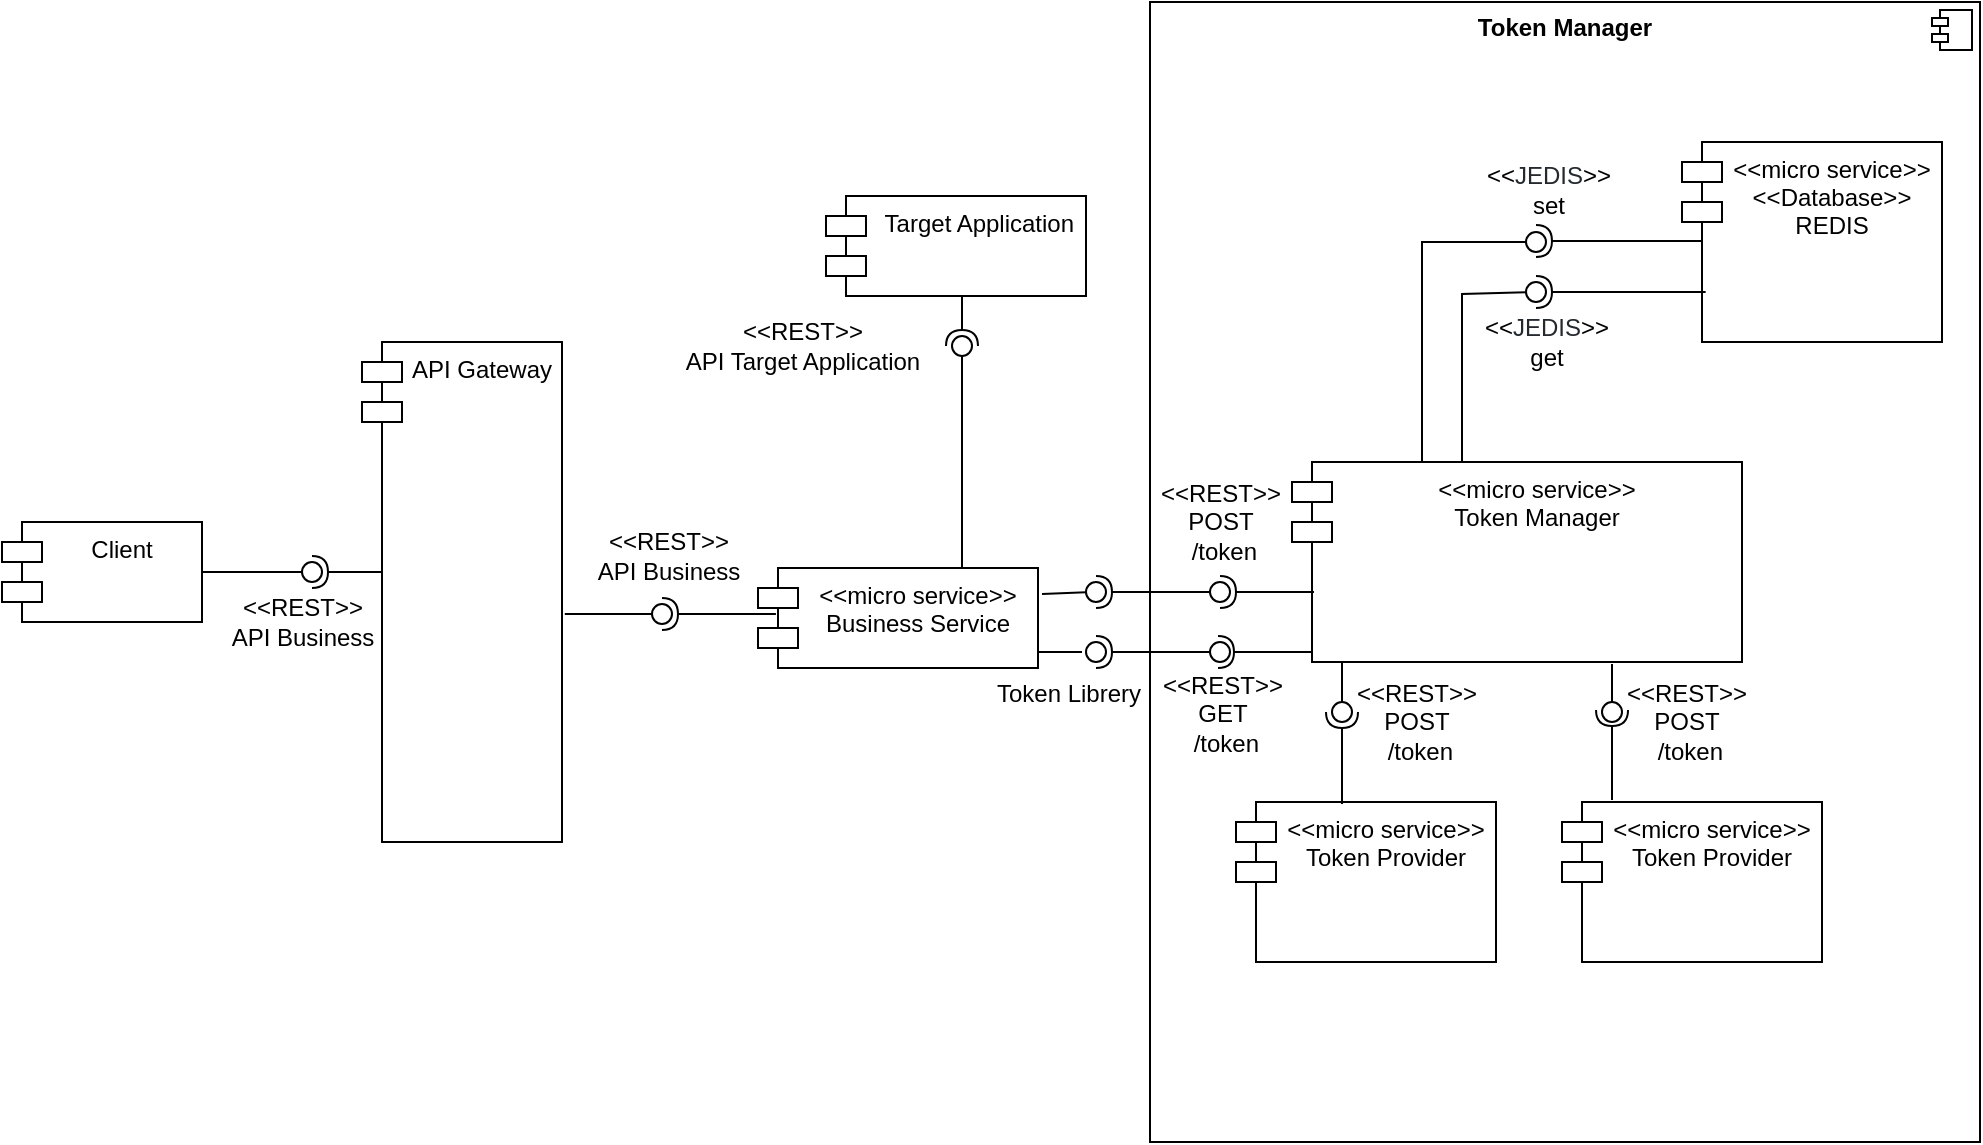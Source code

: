 <mxfile version="13.5.1" type="device"><diagram name="Page-1" id="e7e014a7-5840-1c2e-5031-d8a46d1fe8dd"><mxGraphModel dx="1435" dy="737" grid="1" gridSize="10" guides="1" tooltips="1" connect="1" arrows="1" fold="1" page="1" pageScale="1" pageWidth="1169" pageHeight="826" background="#ffffff" math="0" shadow="0"><root><mxCell id="0"/><mxCell id="1" parent="0"/><mxCell id="ep5aDFL8f_mLijWdfkqr-1" value="&lt;p style=&quot;margin: 0px ; margin-top: 6px ; text-align: center&quot;&gt;&lt;b&gt;Token Manager&lt;/b&gt;&lt;/p&gt;" style="align=left;overflow=fill;html=1;dropTarget=0;" vertex="1" parent="1"><mxGeometry x="624" y="107" width="415" height="570" as="geometry"/></mxCell><mxCell id="ep5aDFL8f_mLijWdfkqr-2" value="" style="shape=component;jettyWidth=8;jettyHeight=4;" vertex="1" parent="ep5aDFL8f_mLijWdfkqr-1"><mxGeometry x="1" width="20" height="20" relative="1" as="geometry"><mxPoint x="-24" y="4" as="offset"/></mxGeometry></mxCell><mxCell id="28RY0pmiVyywbhtxv_a_-41" value="API Gateway" style="shape=module;align=left;spacingLeft=20;align=center;verticalAlign=top;" parent="1" vertex="1"><mxGeometry x="230" y="277" width="100" height="250" as="geometry"/></mxCell><mxCell id="28RY0pmiVyywbhtxv_a_-42" value="&lt;&lt;micro service&gt;&gt;&#10;Token Manager" style="shape=module;align=left;spacingLeft=20;align=center;verticalAlign=top;" parent="1" vertex="1"><mxGeometry x="695" y="337" width="225" height="100" as="geometry"/></mxCell><mxCell id="28RY0pmiVyywbhtxv_a_-43" value="&lt;&lt;micro service&gt;&gt;&#10;Token Provider" style="shape=module;align=left;spacingLeft=20;align=center;verticalAlign=top;" parent="1" vertex="1"><mxGeometry x="667" y="507" width="130" height="80" as="geometry"/></mxCell><mxCell id="28RY0pmiVyywbhtxv_a_-44" value="&lt;&lt;micro service&gt;&gt;&#10;Token Provider" style="shape=module;align=left;spacingLeft=20;align=center;verticalAlign=top;" parent="1" vertex="1"><mxGeometry x="830" y="507" width="130" height="80" as="geometry"/></mxCell><mxCell id="28RY0pmiVyywbhtxv_a_-45" value="&lt;&lt;micro service&gt;&gt;&#10;&lt;&lt;Database&gt;&gt;&#10;REDIS" style="shape=module;align=left;spacingLeft=20;align=center;verticalAlign=top;" parent="1" vertex="1"><mxGeometry x="890" y="177" width="130" height="100" as="geometry"/></mxCell><mxCell id="28RY0pmiVyywbhtxv_a_-61" value="" style="rounded=0;orthogonalLoop=1;jettySize=auto;html=1;endArrow=none;endFill=0;" parent="1" target="28RY0pmiVyywbhtxv_a_-63" edge="1"><mxGeometry relative="1" as="geometry"><mxPoint x="780" y="337" as="sourcePoint"/><Array as="points"><mxPoint x="780" y="253"/></Array></mxGeometry></mxCell><mxCell id="28RY0pmiVyywbhtxv_a_-62" value="" style="rounded=0;orthogonalLoop=1;jettySize=auto;html=1;endArrow=halfCircle;endFill=0;entryX=0.5;entryY=0.5;entryDx=0;entryDy=0;endSize=6;strokeWidth=1;exitX=0.091;exitY=0.75;exitDx=0;exitDy=0;exitPerimeter=0;" parent="1" source="28RY0pmiVyywbhtxv_a_-45" target="28RY0pmiVyywbhtxv_a_-63" edge="1"><mxGeometry relative="1" as="geometry"><mxPoint x="830" y="252" as="sourcePoint"/></mxGeometry></mxCell><mxCell id="28RY0pmiVyywbhtxv_a_-63" value="" style="ellipse;whiteSpace=wrap;html=1;fontFamily=Helvetica;fontSize=12;fontColor=#000000;align=center;strokeColor=#000000;fillColor=#ffffff;points=[];aspect=fixed;resizable=0;" parent="1" vertex="1"><mxGeometry x="812" y="247" width="10" height="10" as="geometry"/></mxCell><mxCell id="28RY0pmiVyywbhtxv_a_-64" value="" style="rounded=0;orthogonalLoop=1;jettySize=auto;html=1;endArrow=none;endFill=0;" parent="1" target="28RY0pmiVyywbhtxv_a_-66" edge="1"><mxGeometry relative="1" as="geometry"><mxPoint x="760" y="337" as="sourcePoint"/><Array as="points"><mxPoint x="760" y="227"/></Array></mxGeometry></mxCell><mxCell id="28RY0pmiVyywbhtxv_a_-79" value="" style="rounded=0;orthogonalLoop=1;jettySize=auto;html=1;endArrow=none;endFill=0;" parent="1" target="28RY0pmiVyywbhtxv_a_-81" edge="1"><mxGeometry relative="1" as="geometry"><mxPoint x="720" y="437" as="sourcePoint"/></mxGeometry></mxCell><mxCell id="28RY0pmiVyywbhtxv_a_-80" value="" style="rounded=0;orthogonalLoop=1;jettySize=auto;html=1;endArrow=halfCircle;endFill=0;entryX=0.5;entryY=0.5;entryDx=0;entryDy=0;endSize=6;strokeWidth=1;" parent="1" target="28RY0pmiVyywbhtxv_a_-81" edge="1"><mxGeometry relative="1" as="geometry"><mxPoint x="720" y="508" as="sourcePoint"/></mxGeometry></mxCell><mxCell id="28RY0pmiVyywbhtxv_a_-81" value="" style="ellipse;whiteSpace=wrap;html=1;fontFamily=Helvetica;fontSize=12;fontColor=#000000;align=center;strokeColor=#000000;fillColor=#ffffff;points=[];aspect=fixed;resizable=0;" parent="1" vertex="1"><mxGeometry x="715" y="457" width="10" height="10" as="geometry"/></mxCell><mxCell id="28RY0pmiVyywbhtxv_a_-108" value="" style="rounded=0;orthogonalLoop=1;jettySize=auto;html=1;endArrow=none;endFill=0;" parent="1" target="28RY0pmiVyywbhtxv_a_-110" edge="1"><mxGeometry relative="1" as="geometry"><mxPoint x="610" y="402" as="sourcePoint"/></mxGeometry></mxCell><mxCell id="28RY0pmiVyywbhtxv_a_-109" value="" style="rounded=0;orthogonalLoop=1;jettySize=auto;html=1;endArrow=halfCircle;endFill=0;entryX=0.5;entryY=0.5;entryDx=0;entryDy=0;endSize=6;strokeWidth=1;" parent="1" target="28RY0pmiVyywbhtxv_a_-110" edge="1"><mxGeometry relative="1" as="geometry"><mxPoint x="706" y="402" as="sourcePoint"/></mxGeometry></mxCell><mxCell id="28RY0pmiVyywbhtxv_a_-110" value="" style="ellipse;whiteSpace=wrap;html=1;fontFamily=Helvetica;fontSize=12;fontColor=#000000;align=center;strokeColor=#000000;fillColor=#ffffff;points=[];aspect=fixed;resizable=0;" parent="1" vertex="1"><mxGeometry x="654" y="397" width="10" height="10" as="geometry"/></mxCell><mxCell id="28RY0pmiVyywbhtxv_a_-114" value="" style="rounded=0;orthogonalLoop=1;jettySize=auto;html=1;endArrow=none;endFill=0;" parent="1" target="28RY0pmiVyywbhtxv_a_-116" edge="1"><mxGeometry relative="1" as="geometry"><mxPoint x="610" y="432" as="sourcePoint"/></mxGeometry></mxCell><mxCell id="28RY0pmiVyywbhtxv_a_-115" value="" style="rounded=0;orthogonalLoop=1;jettySize=auto;html=1;endArrow=halfCircle;endFill=0;entryX=0.5;entryY=0.5;entryDx=0;entryDy=0;endSize=6;strokeWidth=1;exitX=0.044;exitY=0.95;exitDx=0;exitDy=0;exitPerimeter=0;" parent="1" source="28RY0pmiVyywbhtxv_a_-42" edge="1"><mxGeometry relative="1" as="geometry"><mxPoint x="680" y="432" as="sourcePoint"/><mxPoint x="658" y="432" as="targetPoint"/></mxGeometry></mxCell><mxCell id="28RY0pmiVyywbhtxv_a_-116" value="" style="ellipse;whiteSpace=wrap;html=1;fontFamily=Helvetica;fontSize=12;fontColor=#000000;align=center;strokeColor=#000000;fillColor=#ffffff;points=[];aspect=fixed;resizable=0;" parent="1" vertex="1"><mxGeometry x="654" y="427" width="10" height="10" as="geometry"/></mxCell><mxCell id="28RY0pmiVyywbhtxv_a_-117" value="" style="rounded=0;orthogonalLoop=1;jettySize=auto;html=1;endArrow=none;endFill=0;exitX=1;exitY=0.5;exitDx=0;exitDy=0;" parent="1" source="28RY0pmiVyywbhtxv_a_-120" target="28RY0pmiVyywbhtxv_a_-119" edge="1"><mxGeometry relative="1" as="geometry"><mxPoint x="210" y="392" as="sourcePoint"/></mxGeometry></mxCell><mxCell id="28RY0pmiVyywbhtxv_a_-118" value="" style="rounded=0;orthogonalLoop=1;jettySize=auto;html=1;endArrow=halfCircle;endFill=0;entryX=0.5;entryY=0.5;entryDx=0;entryDy=0;endSize=6;strokeWidth=1;" parent="1" target="28RY0pmiVyywbhtxv_a_-119" edge="1"><mxGeometry relative="1" as="geometry"><mxPoint x="240" y="392" as="sourcePoint"/></mxGeometry></mxCell><mxCell id="28RY0pmiVyywbhtxv_a_-119" value="" style="ellipse;whiteSpace=wrap;html=1;fontFamily=Helvetica;fontSize=12;fontColor=#000000;align=center;strokeColor=#000000;fillColor=#ffffff;points=[];aspect=fixed;resizable=0;" parent="1" vertex="1"><mxGeometry x="200" y="387" width="10" height="10" as="geometry"/></mxCell><mxCell id="28RY0pmiVyywbhtxv_a_-120" value="Client" style="shape=module;align=left;spacingLeft=20;align=center;verticalAlign=top;" parent="1" vertex="1"><mxGeometry x="50" y="367" width="100" height="50" as="geometry"/></mxCell><mxCell id="28RY0pmiVyywbhtxv_a_-121" value="&amp;lt;&amp;lt;REST&amp;gt;&amp;gt;&lt;br&gt;POST&lt;br&gt;&amp;nbsp;/token" style="text;html=1;resizable=0;autosize=1;align=center;verticalAlign=middle;points=[];fillColor=none;strokeColor=none;rounded=0;" parent="1" vertex="1"><mxGeometry x="619" y="347" width="80" height="40" as="geometry"/></mxCell><mxCell id="28RY0pmiVyywbhtxv_a_-123" value="&amp;lt;&amp;lt;REST&amp;gt;&amp;gt;&lt;br&gt;GET&lt;br&gt;&amp;nbsp;/token" style="text;html=1;resizable=0;autosize=1;align=center;verticalAlign=middle;points=[];fillColor=none;strokeColor=none;rounded=0;" parent="1" vertex="1"><mxGeometry x="620" y="443" width="80" height="40" as="geometry"/></mxCell><mxCell id="28RY0pmiVyywbhtxv_a_-124" value="&amp;lt;&amp;lt;REST&amp;gt;&amp;gt;&lt;br&gt;POST&lt;br&gt;&amp;nbsp;/token" style="text;html=1;resizable=0;autosize=1;align=center;verticalAlign=middle;points=[];fillColor=none;strokeColor=none;rounded=0;" parent="1" vertex="1"><mxGeometry x="717" y="447" width="80" height="40" as="geometry"/></mxCell><mxCell id="28RY0pmiVyywbhtxv_a_-140" value="&amp;lt;&amp;lt;REST&amp;gt;&amp;gt;&lt;br&gt;POST&lt;br&gt;&amp;nbsp;/token" style="text;html=1;resizable=0;autosize=1;align=center;verticalAlign=middle;points=[];fillColor=none;strokeColor=none;rounded=0;" parent="1" vertex="1"><mxGeometry x="852" y="447" width="80" height="40" as="geometry"/></mxCell><mxCell id="28RY0pmiVyywbhtxv_a_-146" value="" style="rounded=0;orthogonalLoop=1;jettySize=auto;html=1;endArrow=none;endFill=0;" parent="1" target="28RY0pmiVyywbhtxv_a_-148" edge="1"><mxGeometry relative="1" as="geometry"><mxPoint x="855" y="438" as="sourcePoint"/></mxGeometry></mxCell><mxCell id="28RY0pmiVyywbhtxv_a_-148" value="" style="ellipse;whiteSpace=wrap;html=1;fontFamily=Helvetica;fontSize=12;fontColor=#000000;align=center;strokeColor=#000000;fillColor=#ffffff;points=[];aspect=fixed;resizable=0;" parent="1" vertex="1"><mxGeometry x="850" y="457" width="10" height="10" as="geometry"/></mxCell><mxCell id="28RY0pmiVyywbhtxv_a_-152" value="" style="rounded=0;orthogonalLoop=1;jettySize=auto;html=1;endArrow=halfCircle;endFill=0;entryX=0.5;entryY=0.5;entryDx=0;entryDy=0;endSize=6;strokeWidth=1;exitX=0.846;exitY=0;exitDx=0;exitDy=0;exitPerimeter=0;" parent="1" edge="1"><mxGeometry relative="1" as="geometry"><mxPoint x="855" y="506" as="sourcePoint"/><mxPoint x="855.02" y="461" as="targetPoint"/></mxGeometry></mxCell><mxCell id="28RY0pmiVyywbhtxv_a_-153" value="&amp;lt;&amp;lt;&lt;span style=&quot;color: rgb(36 , 41 , 46) ; font-family: , &amp;#34;consolas&amp;#34; , &amp;#34;liberation mono&amp;#34; , &amp;#34;menlo&amp;#34; , monospace ; background-color: rgb(255 , 255 , 255)&quot;&gt;JEDIS&lt;/span&gt;&amp;gt;&amp;gt;&lt;br&gt;set" style="text;html=1;resizable=0;autosize=1;align=center;verticalAlign=middle;points=[];fillColor=none;strokeColor=none;rounded=0;" parent="1" vertex="1"><mxGeometry x="783" y="186" width="80" height="30" as="geometry"/></mxCell><mxCell id="28RY0pmiVyywbhtxv_a_-154" value="&amp;lt;&amp;lt;&lt;span style=&quot;color: rgb(36 , 41 , 46) ; font-family: , &amp;#34;consolas&amp;#34; , &amp;#34;liberation mono&amp;#34; , &amp;#34;menlo&amp;#34; , monospace ; background-color: rgb(255 , 255 , 255)&quot;&gt;JEDIS&lt;/span&gt;&amp;gt;&amp;gt;&lt;br&gt;get" style="text;html=1;resizable=0;autosize=1;align=center;verticalAlign=middle;points=[];fillColor=none;strokeColor=none;rounded=0;" parent="1" vertex="1"><mxGeometry x="782" y="262" width="80" height="30" as="geometry"/></mxCell><mxCell id="28RY0pmiVyywbhtxv_a_-66" value="" style="ellipse;whiteSpace=wrap;html=1;fontFamily=Helvetica;fontSize=12;fontColor=#000000;align=center;strokeColor=#000000;fillColor=#ffffff;points=[];aspect=fixed;resizable=0;" parent="1" vertex="1"><mxGeometry x="812" y="222" width="10" height="10" as="geometry"/></mxCell><mxCell id="28RY0pmiVyywbhtxv_a_-170" value="" style="rounded=0;orthogonalLoop=1;jettySize=auto;html=1;endArrow=halfCircle;endFill=0;entryX=0.5;entryY=0.5;entryDx=0;entryDy=0;endSize=6;strokeWidth=1;exitX=0.091;exitY=0.75;exitDx=0;exitDy=0;exitPerimeter=0;" parent="1" edge="1"><mxGeometry relative="1" as="geometry"><mxPoint x="900.01" y="226.5" as="sourcePoint"/><mxPoint x="817.0" y="226.5" as="targetPoint"/></mxGeometry></mxCell><mxCell id="28RY0pmiVyywbhtxv_a_-171" value="&amp;lt;&amp;lt;REST&amp;gt;&amp;gt;&lt;br&gt;API Business" style="text;html=1;resizable=0;autosize=1;align=center;verticalAlign=middle;points=[];fillColor=none;strokeColor=none;rounded=0;" parent="1" vertex="1"><mxGeometry x="155" y="402" width="90" height="30" as="geometry"/></mxCell><mxCell id="xa2bPq2DNrg-ijFz3HWj-1" value="&lt;&lt;micro service&gt;&gt;&#10;Business Service" style="shape=module;align=left;spacingLeft=20;align=center;verticalAlign=top;" parent="1" vertex="1"><mxGeometry x="428" y="390" width="140" height="50" as="geometry"/></mxCell><mxCell id="xa2bPq2DNrg-ijFz3HWj-2" value="" style="rounded=0;orthogonalLoop=1;jettySize=auto;html=1;endArrow=none;endFill=0;exitX=1.014;exitY=0.544;exitDx=0;exitDy=0;exitPerimeter=0;" parent="1" source="28RY0pmiVyywbhtxv_a_-41" target="xa2bPq2DNrg-ijFz3HWj-4" edge="1"><mxGeometry relative="1" as="geometry"><mxPoint x="360" y="412" as="sourcePoint"/></mxGeometry></mxCell><mxCell id="xa2bPq2DNrg-ijFz3HWj-3" value="" style="rounded=0;orthogonalLoop=1;jettySize=auto;html=1;endArrow=halfCircle;endFill=0;entryX=0.5;entryY=0.5;entryDx=0;entryDy=0;endSize=6;strokeWidth=1;exitX=0.064;exitY=0.461;exitDx=0;exitDy=0;exitPerimeter=0;" parent="1" source="xa2bPq2DNrg-ijFz3HWj-1" target="xa2bPq2DNrg-ijFz3HWj-4" edge="1"><mxGeometry relative="1" as="geometry"><mxPoint x="400" y="412" as="sourcePoint"/></mxGeometry></mxCell><mxCell id="xa2bPq2DNrg-ijFz3HWj-4" value="" style="ellipse;whiteSpace=wrap;html=1;fontFamily=Helvetica;fontSize=12;fontColor=#000000;align=center;strokeColor=#000000;fillColor=#ffffff;points=[];aspect=fixed;resizable=0;" parent="1" vertex="1"><mxGeometry x="375" y="408" width="10" height="10" as="geometry"/></mxCell><mxCell id="xa2bPq2DNrg-ijFz3HWj-5" value="&amp;lt;&amp;lt;REST&amp;gt;&amp;gt;&lt;br&gt;API Business" style="text;html=1;resizable=0;autosize=1;align=center;verticalAlign=middle;points=[];fillColor=none;strokeColor=none;rounded=0;" parent="1" vertex="1"><mxGeometry x="338" y="369" width="90" height="30" as="geometry"/></mxCell><mxCell id="xa2bPq2DNrg-ijFz3HWj-6" value=" Target Application" style="shape=module;align=left;spacingLeft=20;align=center;verticalAlign=top;" parent="1" vertex="1"><mxGeometry x="462" y="204" width="130" height="50" as="geometry"/></mxCell><mxCell id="xa2bPq2DNrg-ijFz3HWj-10" value="" style="rounded=0;orthogonalLoop=1;jettySize=auto;html=1;endArrow=none;endFill=0;" parent="1" target="xa2bPq2DNrg-ijFz3HWj-12" edge="1"><mxGeometry relative="1" as="geometry"><mxPoint x="530" y="390" as="sourcePoint"/></mxGeometry></mxCell><mxCell id="xa2bPq2DNrg-ijFz3HWj-11" value="" style="rounded=0;orthogonalLoop=1;jettySize=auto;html=1;endArrow=halfCircle;endFill=0;entryX=0.5;entryY=0.5;entryDx=0;entryDy=0;endSize=6;strokeWidth=1;" parent="1" target="xa2bPq2DNrg-ijFz3HWj-12" edge="1"><mxGeometry relative="1" as="geometry"><mxPoint x="530" y="254" as="sourcePoint"/></mxGeometry></mxCell><mxCell id="xa2bPq2DNrg-ijFz3HWj-12" value="" style="ellipse;whiteSpace=wrap;html=1;fontFamily=Helvetica;fontSize=12;fontColor=#000000;align=center;strokeColor=#000000;fillColor=#ffffff;points=[];aspect=fixed;resizable=0;" parent="1" vertex="1"><mxGeometry x="525" y="274" width="10" height="10" as="geometry"/></mxCell><mxCell id="xa2bPq2DNrg-ijFz3HWj-13" value="&amp;lt;&amp;lt;REST&amp;gt;&amp;gt;&lt;br&gt;API Target Application" style="text;html=1;resizable=0;autosize=1;align=center;verticalAlign=middle;points=[];fillColor=none;strokeColor=none;rounded=0;" parent="1" vertex="1"><mxGeometry x="385" y="264" width="130" height="30" as="geometry"/></mxCell><mxCell id="ep5aDFL8f_mLijWdfkqr-5" value="Token Librery" style="text;html=1;resizable=0;autosize=1;align=center;verticalAlign=middle;points=[];fillColor=none;strokeColor=none;rounded=0;" vertex="1" parent="1"><mxGeometry x="538" y="443" width="90" height="20" as="geometry"/></mxCell><mxCell id="ep5aDFL8f_mLijWdfkqr-6" value="" style="rounded=0;orthogonalLoop=1;jettySize=auto;html=1;endArrow=none;endFill=0;" edge="1" target="ep5aDFL8f_mLijWdfkqr-8" parent="1"><mxGeometry relative="1" as="geometry"><mxPoint x="570" y="403" as="sourcePoint"/></mxGeometry></mxCell><mxCell id="ep5aDFL8f_mLijWdfkqr-8" value="" style="ellipse;whiteSpace=wrap;html=1;fontFamily=Helvetica;fontSize=12;fontColor=#000000;align=center;strokeColor=#000000;fillColor=#ffffff;points=[];aspect=fixed;resizable=0;" vertex="1" parent="1"><mxGeometry x="592" y="397" width="10" height="10" as="geometry"/></mxCell><mxCell id="ep5aDFL8f_mLijWdfkqr-10" value="" style="rounded=0;orthogonalLoop=1;jettySize=auto;html=1;endArrow=halfCircle;endFill=0;entryX=0.5;entryY=0.5;entryDx=0;entryDy=0;endSize=6;strokeWidth=1;" edge="1" parent="1" target="ep5aDFL8f_mLijWdfkqr-8"><mxGeometry relative="1" as="geometry"><mxPoint x="620" y="402" as="sourcePoint"/><mxPoint x="580" y="402" as="targetPoint"/></mxGeometry></mxCell><mxCell id="ep5aDFL8f_mLijWdfkqr-15" value="" style="rounded=0;orthogonalLoop=1;jettySize=auto;html=1;endArrow=none;endFill=0;" edge="1" parent="1"><mxGeometry relative="1" as="geometry"><mxPoint x="568" y="432" as="sourcePoint"/><mxPoint x="590" y="432" as="targetPoint"/></mxGeometry></mxCell><mxCell id="ep5aDFL8f_mLijWdfkqr-16" value="" style="rounded=0;orthogonalLoop=1;jettySize=auto;html=1;endArrow=halfCircle;endFill=0;entryX=0.5;entryY=0.5;entryDx=0;entryDy=0;endSize=6;strokeWidth=1;" edge="1" parent="1" source="ep5aDFL8f_mLijWdfkqr-17"><mxGeometry relative="1" as="geometry"><mxPoint x="617" y="432" as="sourcePoint"/><mxPoint x="597" y="432" as="targetPoint"/></mxGeometry></mxCell><mxCell id="ep5aDFL8f_mLijWdfkqr-17" value="" style="ellipse;whiteSpace=wrap;html=1;fontFamily=Helvetica;fontSize=12;fontColor=#000000;align=center;strokeColor=#000000;fillColor=#ffffff;points=[];aspect=fixed;resizable=0;" vertex="1" parent="1"><mxGeometry x="592" y="427" width="10" height="10" as="geometry"/></mxCell><mxCell id="ep5aDFL8f_mLijWdfkqr-19" value="" style="rounded=0;orthogonalLoop=1;jettySize=auto;html=1;endArrow=halfCircle;endFill=0;entryX=0.5;entryY=0.5;entryDx=0;entryDy=0;endSize=6;strokeWidth=1;" edge="1" parent="1" target="ep5aDFL8f_mLijWdfkqr-17"><mxGeometry relative="1" as="geometry"><mxPoint x="617" y="432" as="sourcePoint"/><mxPoint x="597" y="432" as="targetPoint"/></mxGeometry></mxCell></root></mxGraphModel></diagram></mxfile>